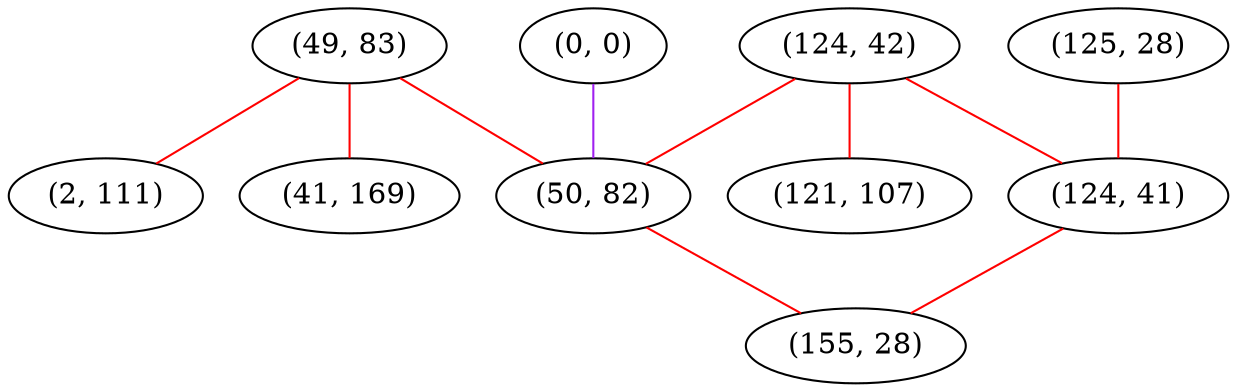 graph "" {
"(125, 28)";
"(49, 83)";
"(124, 42)";
"(124, 41)";
"(41, 169)";
"(0, 0)";
"(121, 107)";
"(50, 82)";
"(2, 111)";
"(155, 28)";
"(125, 28)" -- "(124, 41)"  [color=red, key=0, weight=1];
"(49, 83)" -- "(2, 111)"  [color=red, key=0, weight=1];
"(49, 83)" -- "(41, 169)"  [color=red, key=0, weight=1];
"(49, 83)" -- "(50, 82)"  [color=red, key=0, weight=1];
"(124, 42)" -- "(121, 107)"  [color=red, key=0, weight=1];
"(124, 42)" -- "(124, 41)"  [color=red, key=0, weight=1];
"(124, 42)" -- "(50, 82)"  [color=red, key=0, weight=1];
"(124, 41)" -- "(155, 28)"  [color=red, key=0, weight=1];
"(0, 0)" -- "(50, 82)"  [color=purple, key=0, weight=4];
"(50, 82)" -- "(155, 28)"  [color=red, key=0, weight=1];
}
